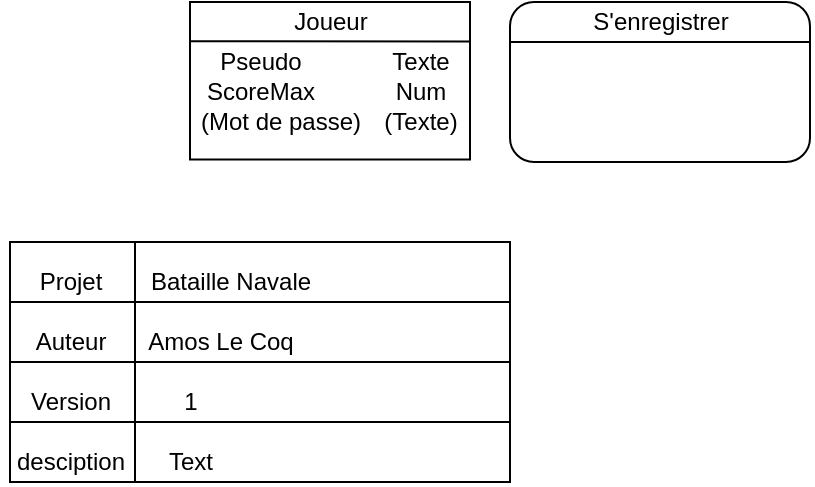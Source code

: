 <mxfile version="14.4.3" type="device"><diagram id="TSxEPfMBNcefMCn1gyUK" name="Page-1"><mxGraphModel dx="1086" dy="806" grid="1" gridSize="10" guides="1" tooltips="1" connect="1" arrows="1" fold="1" page="1" pageScale="1" pageWidth="1169" pageHeight="827" math="0" shadow="0"><root><mxCell id="0"/><mxCell id="1" parent="0"/><mxCell id="6SCyovRlnumndgJOUP25-7" value="" style="group;fillColor=#FFFFFF;" parent="1" vertex="1" connectable="0"><mxGeometry x="240" y="300" width="140" height="90" as="geometry"/></mxCell><mxCell id="6SCyovRlnumndgJOUP25-1" value="" style="rounded=0;whiteSpace=wrap;html=1;" parent="6SCyovRlnumndgJOUP25-7" vertex="1"><mxGeometry width="140" height="78.75" as="geometry"/></mxCell><mxCell id="6SCyovRlnumndgJOUP25-3" value="" style="endArrow=none;html=1;exitX=0;exitY=0.25;exitDx=0;exitDy=0;entryX=1;entryY=0.25;entryDx=0;entryDy=0;" parent="6SCyovRlnumndgJOUP25-7" source="6SCyovRlnumndgJOUP25-1" target="6SCyovRlnumndgJOUP25-1" edge="1"><mxGeometry width="50" height="50" relative="1" as="geometry"><mxPoint x="590" y="191.25" as="sourcePoint"/><mxPoint x="640" y="135" as="targetPoint"/></mxGeometry></mxCell><mxCell id="6SCyovRlnumndgJOUP25-24" value="Joueur" style="text;html=1;align=center;verticalAlign=middle;resizable=0;points=[];autosize=1;" parent="6SCyovRlnumndgJOUP25-7" vertex="1"><mxGeometry x="45" width="50" height="20" as="geometry"/></mxCell><mxCell id="6SCyovRlnumndgJOUP25-25" value="Pseudo" style="text;html=1;align=center;verticalAlign=middle;resizable=0;points=[];autosize=1;" parent="6SCyovRlnumndgJOUP25-7" vertex="1"><mxGeometry x="5" y="20.005" width="60" height="20" as="geometry"/></mxCell><mxCell id="6SCyovRlnumndgJOUP25-26" value="Texte" style="text;html=1;align=center;verticalAlign=middle;resizable=0;points=[];autosize=1;" parent="6SCyovRlnumndgJOUP25-7" vertex="1"><mxGeometry x="95" y="20.005" width="40" height="20" as="geometry"/></mxCell><mxCell id="6SCyovRlnumndgJOUP25-27" value="ScoreMax" style="text;html=1;align=center;verticalAlign=middle;resizable=0;points=[];autosize=1;" parent="6SCyovRlnumndgJOUP25-7" vertex="1"><mxGeometry y="35" width="70" height="20" as="geometry"/></mxCell><mxCell id="6SCyovRlnumndgJOUP25-28" value="Num" style="text;html=1;align=center;verticalAlign=middle;resizable=0;points=[];autosize=1;" parent="6SCyovRlnumndgJOUP25-7" vertex="1"><mxGeometry x="95" y="35" width="40" height="20" as="geometry"/></mxCell><mxCell id="6SCyovRlnumndgJOUP25-30" value="(Mot de passe)" style="text;html=1;align=center;verticalAlign=middle;resizable=0;points=[];autosize=1;" parent="6SCyovRlnumndgJOUP25-7" vertex="1"><mxGeometry x="-5" y="50" width="100" height="20" as="geometry"/></mxCell><mxCell id="6SCyovRlnumndgJOUP25-31" value="(Texte)" style="text;html=1;align=center;verticalAlign=middle;resizable=0;points=[];autosize=1;" parent="6SCyovRlnumndgJOUP25-7" vertex="1"><mxGeometry x="90" y="50" width="50" height="20" as="geometry"/></mxCell><mxCell id="6SCyovRlnumndgJOUP25-8" value="" style="rounded=0;whiteSpace=wrap;html=1;" parent="1" vertex="1"><mxGeometry x="150" y="420" width="250" height="120" as="geometry"/></mxCell><mxCell id="6SCyovRlnumndgJOUP25-9" value="" style="endArrow=none;html=1;exitX=0;exitY=0.25;exitDx=0;exitDy=0;entryX=1;entryY=0.25;entryDx=0;entryDy=0;" parent="1" source="6SCyovRlnumndgJOUP25-8" target="6SCyovRlnumndgJOUP25-8" edge="1"><mxGeometry width="50" height="50" relative="1" as="geometry"><mxPoint x="630" y="340" as="sourcePoint"/><mxPoint x="680" y="290" as="targetPoint"/></mxGeometry></mxCell><mxCell id="6SCyovRlnumndgJOUP25-10" value="" style="endArrow=none;html=1;exitX=0;exitY=0.75;exitDx=0;exitDy=0;entryX=1;entryY=0.75;entryDx=0;entryDy=0;" parent="1" source="6SCyovRlnumndgJOUP25-8" target="6SCyovRlnumndgJOUP25-8" edge="1"><mxGeometry width="50" height="50" relative="1" as="geometry"><mxPoint x="200" y="470" as="sourcePoint"/><mxPoint x="370" y="470" as="targetPoint"/></mxGeometry></mxCell><mxCell id="6SCyovRlnumndgJOUP25-11" value="" style="endArrow=none;html=1;exitX=0;exitY=0.5;exitDx=0;exitDy=0;entryX=1;entryY=0.5;entryDx=0;entryDy=0;" parent="1" source="6SCyovRlnumndgJOUP25-8" target="6SCyovRlnumndgJOUP25-8" edge="1"><mxGeometry width="50" height="50" relative="1" as="geometry"><mxPoint x="630" y="340" as="sourcePoint"/><mxPoint x="680" y="290" as="targetPoint"/></mxGeometry></mxCell><mxCell id="6SCyovRlnumndgJOUP25-12" value="Projet" style="text;html=1;align=center;verticalAlign=middle;resizable=0;points=[];autosize=1;" parent="1" vertex="1"><mxGeometry x="155" y="430" width="50" height="20" as="geometry"/></mxCell><mxCell id="6SCyovRlnumndgJOUP25-13" value="" style="endArrow=none;html=1;exitX=0.25;exitY=0;exitDx=0;exitDy=0;entryX=0.25;entryY=1;entryDx=0;entryDy=0;" parent="1" source="6SCyovRlnumndgJOUP25-8" target="6SCyovRlnumndgJOUP25-8" edge="1"><mxGeometry width="50" height="50" relative="1" as="geometry"><mxPoint x="630" y="340" as="sourcePoint"/><mxPoint x="680" y="290" as="targetPoint"/></mxGeometry></mxCell><mxCell id="6SCyovRlnumndgJOUP25-14" value="Auteur" style="text;html=1;align=center;verticalAlign=middle;resizable=0;points=[];autosize=1;" parent="1" vertex="1"><mxGeometry x="155" y="460" width="50" height="20" as="geometry"/></mxCell><mxCell id="6SCyovRlnumndgJOUP25-17" value="Version" style="text;html=1;align=center;verticalAlign=middle;resizable=0;points=[];autosize=1;" parent="1" vertex="1"><mxGeometry x="150" y="490" width="60" height="20" as="geometry"/></mxCell><mxCell id="6SCyovRlnumndgJOUP25-18" value="desciption" style="text;html=1;align=center;verticalAlign=middle;resizable=0;points=[];autosize=1;" parent="1" vertex="1"><mxGeometry x="145" y="520" width="70" height="20" as="geometry"/></mxCell><mxCell id="6SCyovRlnumndgJOUP25-19" value="Bataille Navale" style="text;html=1;align=center;verticalAlign=middle;resizable=0;points=[];autosize=1;" parent="1" vertex="1"><mxGeometry x="210" y="430" width="100" height="20" as="geometry"/></mxCell><mxCell id="6SCyovRlnumndgJOUP25-20" value="Amos Le Coq" style="text;html=1;align=center;verticalAlign=middle;resizable=0;points=[];autosize=1;" parent="1" vertex="1"><mxGeometry x="210" y="460" width="90" height="20" as="geometry"/></mxCell><mxCell id="6SCyovRlnumndgJOUP25-21" value="1" style="text;html=1;align=center;verticalAlign=middle;resizable=0;points=[];autosize=1;" parent="1" vertex="1"><mxGeometry x="230" y="490" width="20" height="20" as="geometry"/></mxCell><mxCell id="6SCyovRlnumndgJOUP25-22" value="Text" style="text;html=1;align=center;verticalAlign=middle;resizable=0;points=[];autosize=1;" parent="1" vertex="1"><mxGeometry x="220" y="520" width="40" height="20" as="geometry"/></mxCell><mxCell id="R3Mrgfc6Cz8XlLwl-kAP-1" value="" style="group" vertex="1" connectable="0" parent="1"><mxGeometry x="400" y="300" width="150" height="80" as="geometry"/></mxCell><mxCell id="6SCyovRlnumndgJOUP25-34" value="" style="rounded=1;whiteSpace=wrap;html=1;fillColor=#FFFFFF;" parent="R3Mrgfc6Cz8XlLwl-kAP-1" vertex="1"><mxGeometry width="150" height="80" as="geometry"/></mxCell><mxCell id="6SCyovRlnumndgJOUP25-35" value="" style="endArrow=none;html=1;exitX=0;exitY=0.25;exitDx=0;exitDy=0;entryX=1;entryY=0.25;entryDx=0;entryDy=0;" parent="R3Mrgfc6Cz8XlLwl-kAP-1" source="6SCyovRlnumndgJOUP25-34" target="6SCyovRlnumndgJOUP25-34" edge="1"><mxGeometry width="50" height="50" relative="1" as="geometry"><mxPoint x="150" y="80" as="sourcePoint"/><mxPoint x="200" y="30" as="targetPoint"/></mxGeometry></mxCell><mxCell id="6SCyovRlnumndgJOUP25-36" value="S'enregistrer" style="text;html=1;align=center;verticalAlign=middle;resizable=0;points=[];autosize=1;" parent="R3Mrgfc6Cz8XlLwl-kAP-1" vertex="1"><mxGeometry x="35" width="80" height="20" as="geometry"/></mxCell></root></mxGraphModel></diagram></mxfile>